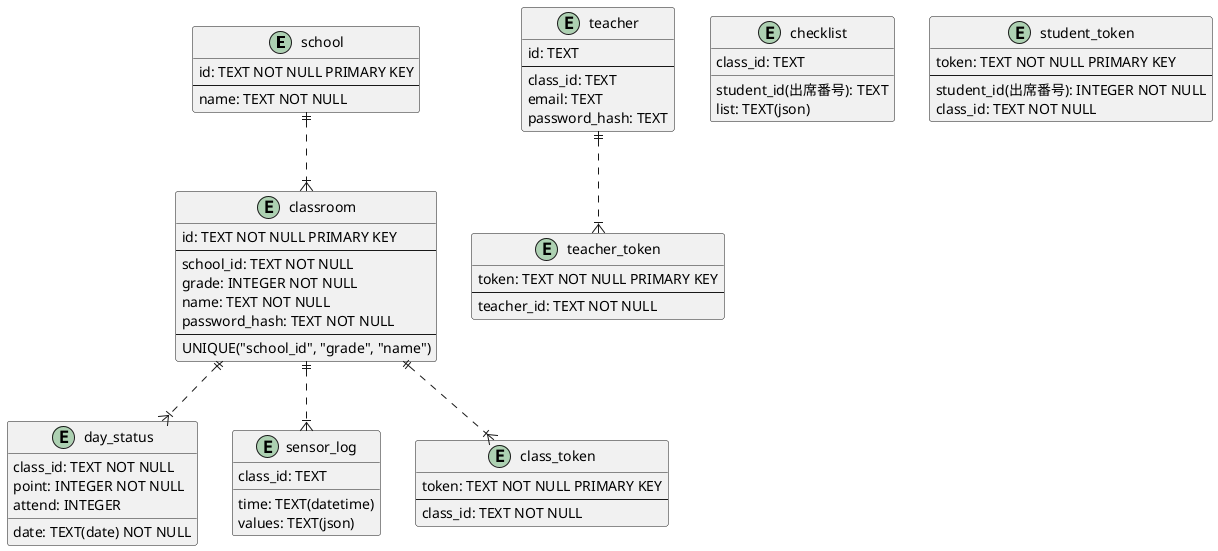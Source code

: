 @startuml database

entity school {
  id: TEXT NOT NULL PRIMARY KEY
  --
  name: TEXT NOT NULL
}

entity classroom {
  id: TEXT NOT NULL PRIMARY KEY
  --
  school_id: TEXT NOT NULL
  grade: INTEGER NOT NULL
  name: TEXT NOT NULL
  password_hash: TEXT NOT NULL
  --
  UNIQUE("school_id", "grade", "name")
}

entity teacher {
  id: TEXT
  --
  class_id: TEXT
  email: TEXT
  password_hash: TEXT
}

entity day_status {
  class_id: TEXT NOT NULL
  point: INTEGER NOT NULL
  attend: INTEGER
  date: TEXT(date) NOT NULL
}

entity sensor_log {
  class_id: TEXT
  time: TEXT(datetime)
  values: TEXT(json)
}

entity checklist {
  student_id(出席番号): TEXT
  class_id: TEXT
  list: TEXT(json)
}

entity class_token {
  token: TEXT NOT NULL PRIMARY KEY
  --
  class_id: TEXT NOT NULL
}

entity teacher_token {
  token: TEXT NOT NULL PRIMARY KEY
  --
  teacher_id: TEXT NOT NULL
}

entity student_token {
  token: TEXT NOT NULL PRIMARY KEY
  --
  student_id(出席番号): INTEGER NOT NULL
  class_id: TEXT NOT NULL
}

school ||..|{ classroom
classroom ||..|{ day_status
classroom ||..|{ sensor_log

classroom ||..|{ class_token
teacher ||..|{ teacher_token

@enduml